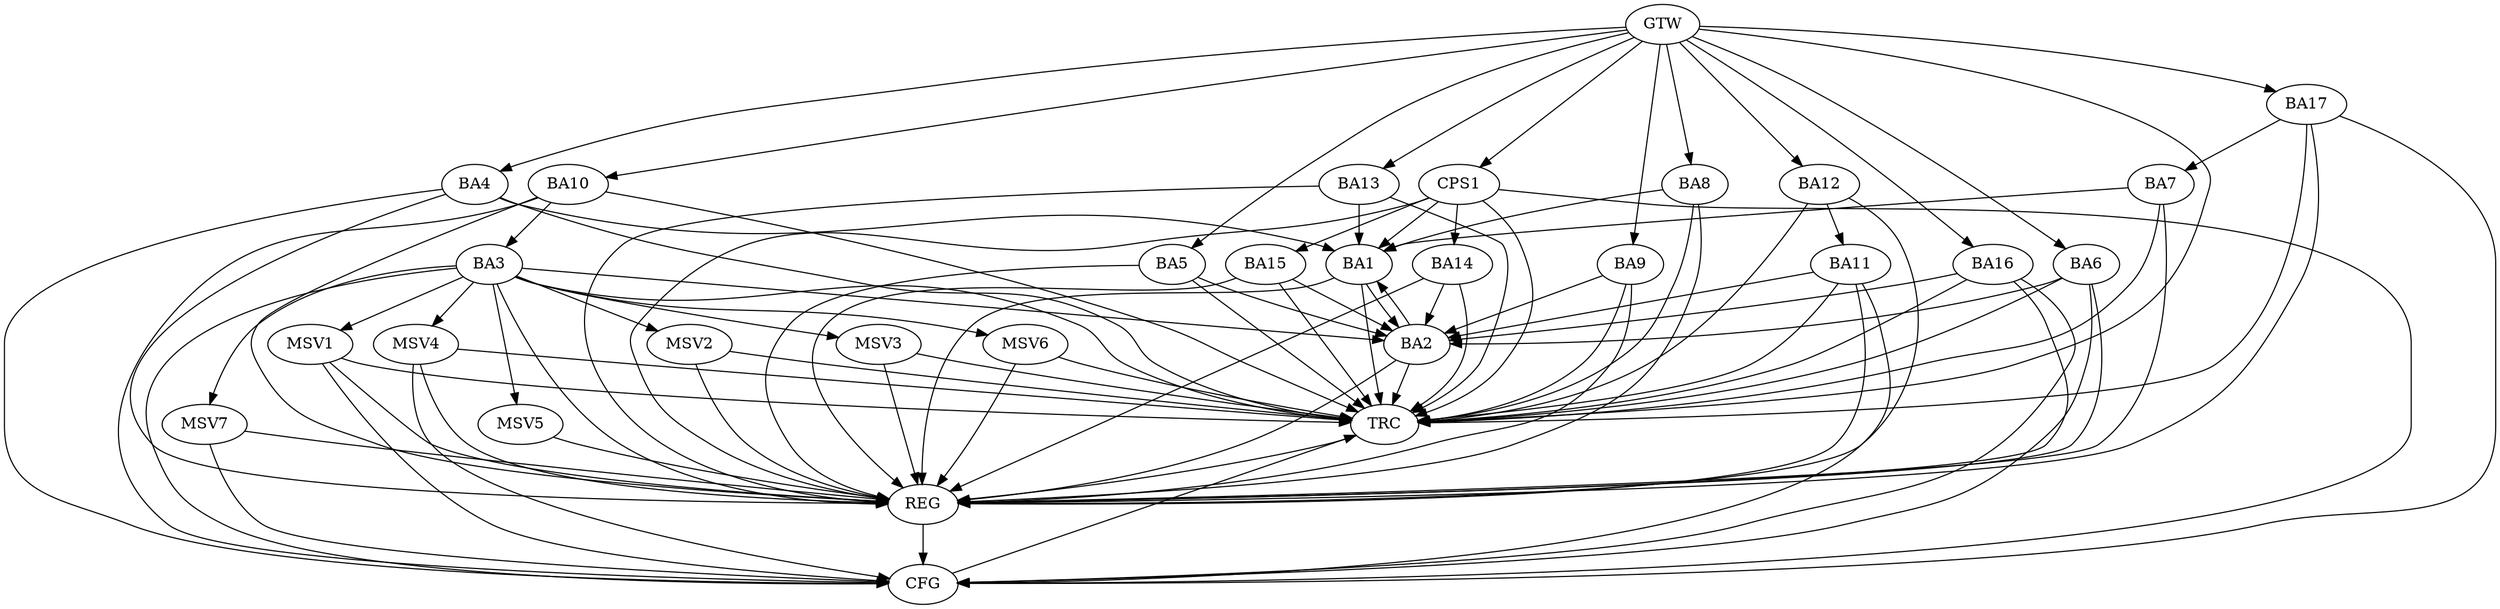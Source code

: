strict digraph G {
  BA1 [ label="BA1" ];
  BA2 [ label="BA2" ];
  BA3 [ label="BA3" ];
  BA4 [ label="BA4" ];
  BA5 [ label="BA5" ];
  BA6 [ label="BA6" ];
  BA7 [ label="BA7" ];
  BA8 [ label="BA8" ];
  BA9 [ label="BA9" ];
  BA10 [ label="BA10" ];
  BA11 [ label="BA11" ];
  BA12 [ label="BA12" ];
  BA13 [ label="BA13" ];
  BA14 [ label="BA14" ];
  BA15 [ label="BA15" ];
  BA16 [ label="BA16" ];
  BA17 [ label="BA17" ];
  CPS1 [ label="CPS1" ];
  GTW [ label="GTW" ];
  REG [ label="REG" ];
  CFG [ label="CFG" ];
  TRC [ label="TRC" ];
  MSV1 [ label="MSV1" ];
  MSV2 [ label="MSV2" ];
  MSV3 [ label="MSV3" ];
  MSV4 [ label="MSV4" ];
  MSV5 [ label="MSV5" ];
  MSV6 [ label="MSV6" ];
  MSV7 [ label="MSV7" ];
  BA1 -> BA2;
  BA2 -> BA1;
  BA3 -> BA2;
  BA4 -> BA1;
  BA5 -> BA2;
  BA6 -> BA2;
  BA7 -> BA1;
  BA8 -> BA1;
  BA9 -> BA2;
  BA10 -> BA3;
  BA11 -> BA2;
  BA12 -> BA11;
  BA13 -> BA1;
  BA14 -> BA2;
  BA15 -> BA2;
  BA16 -> BA2;
  BA17 -> BA7;
  CPS1 -> BA15;
  CPS1 -> BA1;
  CPS1 -> BA14;
  GTW -> BA4;
  GTW -> BA5;
  GTW -> BA6;
  GTW -> BA8;
  GTW -> BA9;
  GTW -> BA10;
  GTW -> BA12;
  GTW -> BA13;
  GTW -> BA16;
  GTW -> BA17;
  GTW -> CPS1;
  BA1 -> REG;
  BA2 -> REG;
  BA3 -> REG;
  BA4 -> REG;
  BA5 -> REG;
  BA6 -> REG;
  BA7 -> REG;
  BA8 -> REG;
  BA9 -> REG;
  BA10 -> REG;
  BA11 -> REG;
  BA12 -> REG;
  BA13 -> REG;
  BA14 -> REG;
  BA15 -> REG;
  BA16 -> REG;
  BA17 -> REG;
  CPS1 -> REG;
  BA17 -> CFG;
  BA4 -> CFG;
  BA3 -> CFG;
  BA6 -> CFG;
  BA16 -> CFG;
  BA10 -> CFG;
  BA11 -> CFG;
  CPS1 -> CFG;
  REG -> CFG;
  BA1 -> TRC;
  BA2 -> TRC;
  BA3 -> TRC;
  BA4 -> TRC;
  BA5 -> TRC;
  BA6 -> TRC;
  BA7 -> TRC;
  BA8 -> TRC;
  BA9 -> TRC;
  BA10 -> TRC;
  BA11 -> TRC;
  BA12 -> TRC;
  BA13 -> TRC;
  BA14 -> TRC;
  BA15 -> TRC;
  BA16 -> TRC;
  BA17 -> TRC;
  CPS1 -> TRC;
  GTW -> TRC;
  CFG -> TRC;
  TRC -> REG;
  BA3 -> MSV1;
  MSV1 -> REG;
  MSV1 -> TRC;
  MSV1 -> CFG;
  BA3 -> MSV2;
  BA3 -> MSV3;
  MSV2 -> REG;
  MSV2 -> TRC;
  MSV3 -> REG;
  MSV3 -> TRC;
  BA3 -> MSV4;
  MSV4 -> REG;
  MSV4 -> TRC;
  MSV4 -> CFG;
  BA3 -> MSV5;
  MSV5 -> REG;
  BA3 -> MSV6;
  MSV6 -> REG;
  MSV6 -> TRC;
  BA3 -> MSV7;
  MSV7 -> REG;
  MSV7 -> CFG;
}
